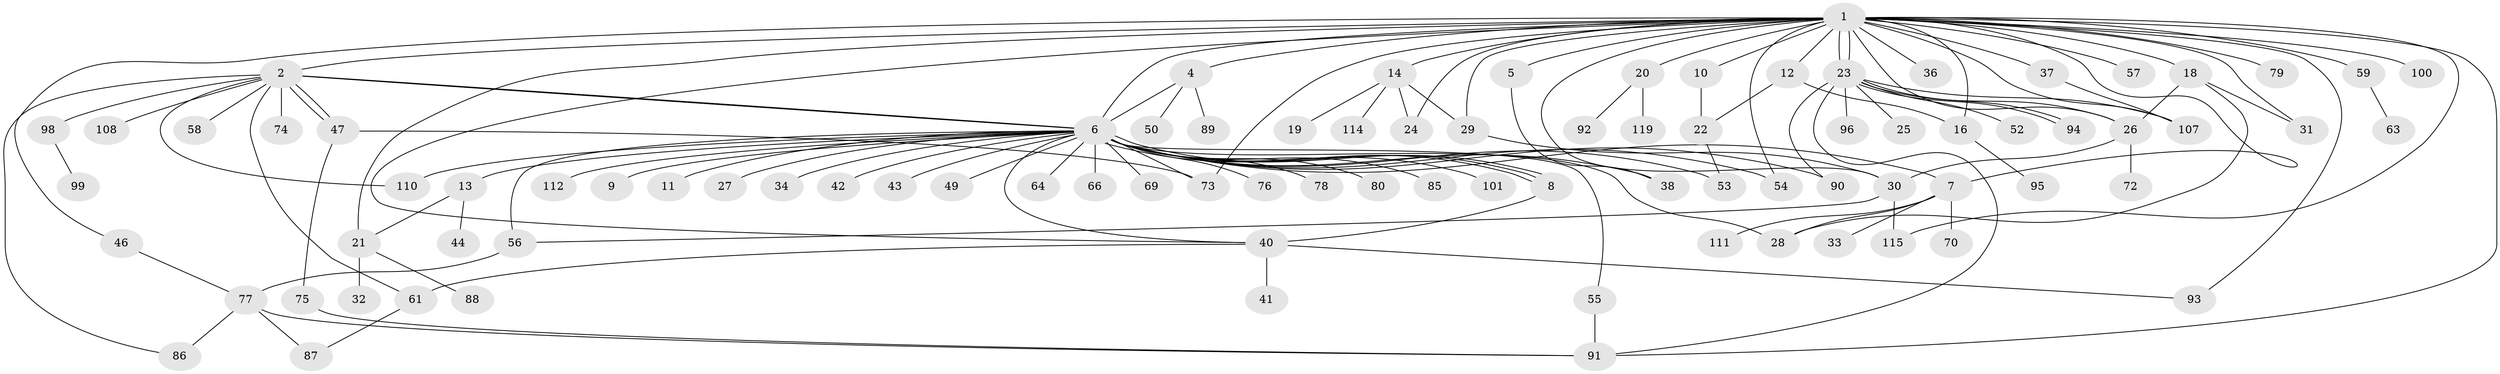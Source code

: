 // Generated by graph-tools (version 1.1) at 2025/23/03/03/25 07:23:54]
// undirected, 90 vertices, 132 edges
graph export_dot {
graph [start="1"]
  node [color=gray90,style=filled];
  1 [super="+3"];
  2 [super="+62"];
  4 [super="+71"];
  5 [super="+102"];
  6 [super="+15"];
  7 [super="+48"];
  8 [super="+17"];
  9;
  10;
  11 [super="+51"];
  12;
  13 [super="+118"];
  14 [super="+68"];
  16 [super="+60"];
  18 [super="+116"];
  19;
  20;
  21 [super="+45"];
  22 [super="+81"];
  23 [super="+39"];
  24;
  25;
  26;
  27;
  28;
  29 [super="+117"];
  30 [super="+109"];
  31 [super="+103"];
  32 [super="+35"];
  33;
  34;
  36;
  37;
  38 [super="+82"];
  40 [super="+67"];
  41;
  42;
  43;
  44;
  46;
  47;
  49;
  50;
  52;
  53;
  54 [super="+65"];
  55 [super="+104"];
  56 [super="+97"];
  57;
  58;
  59;
  61 [super="+105"];
  63;
  64;
  66;
  69;
  70;
  72;
  73;
  74;
  75 [super="+113"];
  76;
  77 [super="+84"];
  78;
  79 [super="+83"];
  80;
  85;
  86;
  87;
  88;
  89;
  90 [super="+106"];
  91;
  92;
  93;
  94;
  95;
  96;
  98;
  99;
  100;
  101;
  107;
  108;
  110;
  111;
  112;
  114;
  115;
  119;
  1 -- 2;
  1 -- 5;
  1 -- 7;
  1 -- 10;
  1 -- 18 [weight=3];
  1 -- 21 [weight=2];
  1 -- 23 [weight=3];
  1 -- 23;
  1 -- 31;
  1 -- 36;
  1 -- 37;
  1 -- 40;
  1 -- 57;
  1 -- 91;
  1 -- 100;
  1 -- 107;
  1 -- 4;
  1 -- 73;
  1 -- 12;
  1 -- 14;
  1 -- 79;
  1 -- 16;
  1 -- 20;
  1 -- 24;
  1 -- 26;
  1 -- 93;
  1 -- 30;
  1 -- 46;
  1 -- 115;
  1 -- 54;
  1 -- 59;
  1 -- 6;
  1 -- 29;
  2 -- 6 [weight=2];
  2 -- 6;
  2 -- 47;
  2 -- 47;
  2 -- 58;
  2 -- 61;
  2 -- 86;
  2 -- 98;
  2 -- 108;
  2 -- 110;
  2 -- 74;
  4 -- 50;
  4 -- 89;
  4 -- 6;
  5 -- 38;
  6 -- 7;
  6 -- 8;
  6 -- 8;
  6 -- 8;
  6 -- 9;
  6 -- 11;
  6 -- 13;
  6 -- 27;
  6 -- 34;
  6 -- 38;
  6 -- 54;
  6 -- 55;
  6 -- 56;
  6 -- 64;
  6 -- 69;
  6 -- 80;
  6 -- 85;
  6 -- 66;
  6 -- 73;
  6 -- 76;
  6 -- 78;
  6 -- 90;
  6 -- 28;
  6 -- 101;
  6 -- 40;
  6 -- 42;
  6 -- 43;
  6 -- 110;
  6 -- 112;
  6 -- 49;
  6 -- 53;
  7 -- 28;
  7 -- 33;
  7 -- 70;
  7 -- 111;
  8 -- 40 [weight=2];
  10 -- 22;
  12 -- 22;
  12 -- 16;
  13 -- 44;
  13 -- 21;
  14 -- 19;
  14 -- 29 [weight=2];
  14 -- 114;
  14 -- 24;
  16 -- 95;
  18 -- 26 [weight=2];
  18 -- 28;
  18 -- 31;
  20 -- 92;
  20 -- 119;
  21 -- 32;
  21 -- 88;
  22 -- 53;
  23 -- 25;
  23 -- 26;
  23 -- 52;
  23 -- 90;
  23 -- 94;
  23 -- 94;
  23 -- 96;
  23 -- 107;
  23 -- 91;
  26 -- 30;
  26 -- 72;
  29 -- 30;
  30 -- 115;
  30 -- 56;
  37 -- 107;
  40 -- 41;
  40 -- 61;
  40 -- 93;
  46 -- 77;
  47 -- 73;
  47 -- 75;
  55 -- 91;
  56 -- 77;
  59 -- 63;
  61 -- 87;
  75 -- 91;
  77 -- 86;
  77 -- 87;
  77 -- 91;
  98 -- 99;
}

